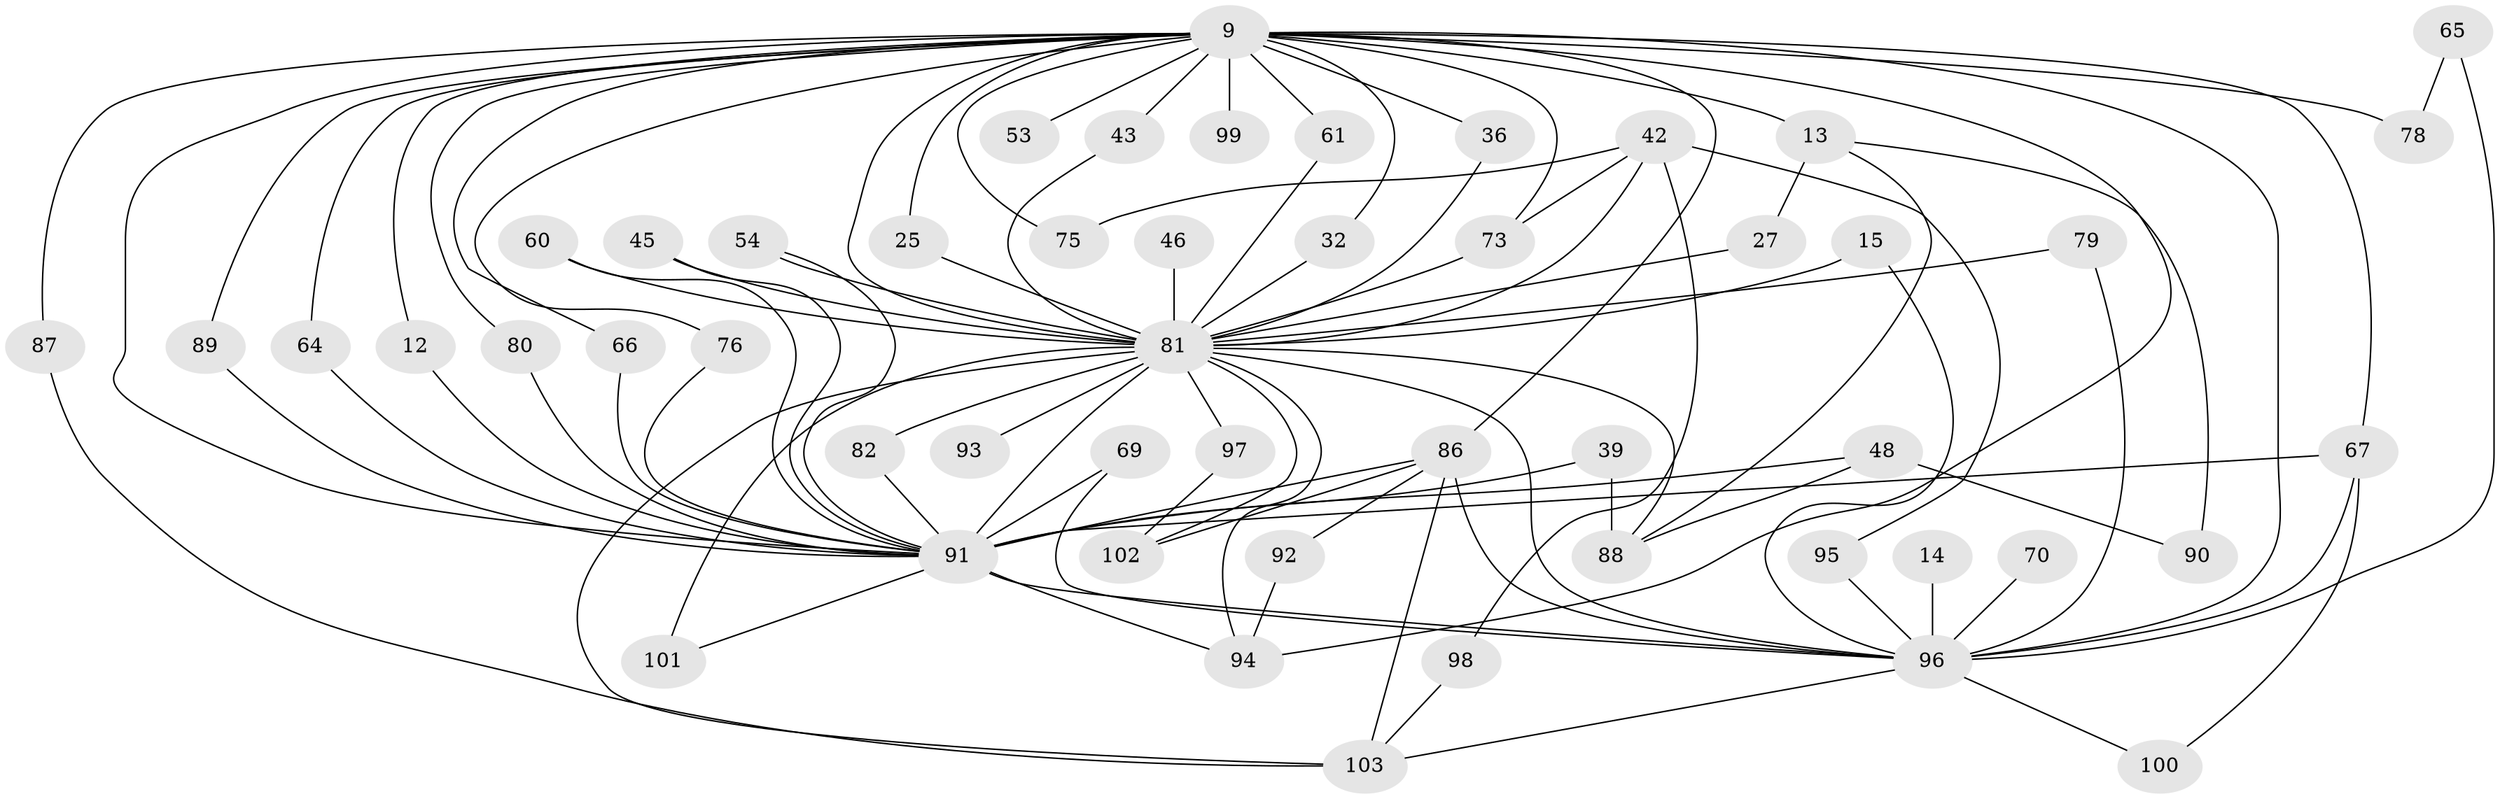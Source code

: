 // original degree distribution, {17: 0.009708737864077669, 19: 0.019417475728155338, 15: 0.009708737864077669, 23: 0.019417475728155338, 16: 0.009708737864077669, 33: 0.009708737864077669, 22: 0.009708737864077669, 21: 0.009708737864077669, 4: 0.14563106796116504, 2: 0.5339805825242718, 5: 0.038834951456310676, 3: 0.1650485436893204, 6: 0.009708737864077669, 7: 0.009708737864077669}
// Generated by graph-tools (version 1.1) at 2025/44/03/09/25 04:44:15]
// undirected, 51 vertices, 96 edges
graph export_dot {
graph [start="1"]
  node [color=gray90,style=filled];
  9 [super="+2+4"];
  12;
  13;
  14;
  15;
  25;
  27;
  32;
  36 [super="+26"];
  39 [super="+31"];
  42 [super="+33"];
  43;
  45;
  46;
  48;
  53;
  54;
  60;
  61;
  64;
  65;
  66 [super="+18"];
  67 [super="+11"];
  69 [super="+62"];
  70;
  73 [super="+29"];
  75;
  76;
  78 [super="+28"];
  79 [super="+51"];
  80;
  81 [super="+17+8"];
  82;
  86 [super="+83"];
  87;
  88 [super="+21+41"];
  89 [super="+35+74"];
  90;
  91 [super="+23+56"];
  92;
  93;
  94 [super="+49+19+59"];
  95;
  96 [super="+30+40+47+37+77+57"];
  97 [super="+84"];
  98;
  99;
  100;
  101;
  102 [super="+85"];
  103 [super="+55+72"];
  9 -- 12;
  9 -- 75;
  9 -- 78 [weight=3];
  9 -- 87;
  9 -- 99 [weight=2];
  9 -- 76;
  9 -- 13 [weight=2];
  9 -- 80;
  9 -- 25;
  9 -- 53 [weight=2];
  9 -- 61;
  9 -- 89 [weight=2];
  9 -- 64;
  9 -- 66;
  9 -- 86 [weight=2];
  9 -- 32;
  9 -- 36 [weight=2];
  9 -- 43;
  9 -- 73 [weight=2];
  9 -- 81 [weight=9];
  9 -- 91 [weight=10];
  9 -- 94 [weight=2];
  9 -- 67;
  9 -- 96 [weight=15];
  12 -- 91;
  13 -- 27;
  13 -- 90;
  13 -- 88;
  14 -- 96 [weight=3];
  15 -- 81;
  15 -- 96;
  25 -- 81;
  27 -- 81;
  32 -- 81;
  36 -- 81;
  39 -- 91 [weight=3];
  39 -- 88;
  42 -- 98;
  42 -- 75;
  42 -- 95;
  42 -- 73;
  42 -- 81 [weight=2];
  43 -- 81;
  45 -- 81;
  45 -- 91;
  46 -- 81;
  48 -- 88;
  48 -- 90;
  48 -- 91 [weight=2];
  54 -- 81;
  54 -- 91;
  60 -- 81;
  60 -- 91;
  61 -- 81;
  64 -- 91;
  65 -- 78;
  65 -- 96;
  66 -- 91;
  67 -- 91;
  67 -- 100;
  67 -- 96;
  69 -- 91 [weight=2];
  69 -- 96;
  70 -- 96 [weight=2];
  73 -- 81 [weight=2];
  76 -- 91;
  79 -- 81 [weight=2];
  79 -- 96;
  80 -- 91;
  81 -- 82;
  81 -- 93;
  81 -- 94 [weight=2];
  81 -- 97 [weight=3];
  81 -- 101;
  81 -- 103 [weight=3];
  81 -- 91 [weight=5];
  81 -- 102;
  81 -- 88;
  81 -- 96 [weight=7];
  82 -- 91;
  86 -- 91;
  86 -- 92;
  86 -- 102;
  86 -- 103;
  86 -- 96;
  87 -- 103;
  89 -- 91 [weight=2];
  91 -- 101;
  91 -- 94;
  91 -- 96 [weight=8];
  92 -- 94;
  95 -- 96;
  96 -- 100;
  96 -- 103 [weight=3];
  97 -- 102;
  98 -- 103;
}
